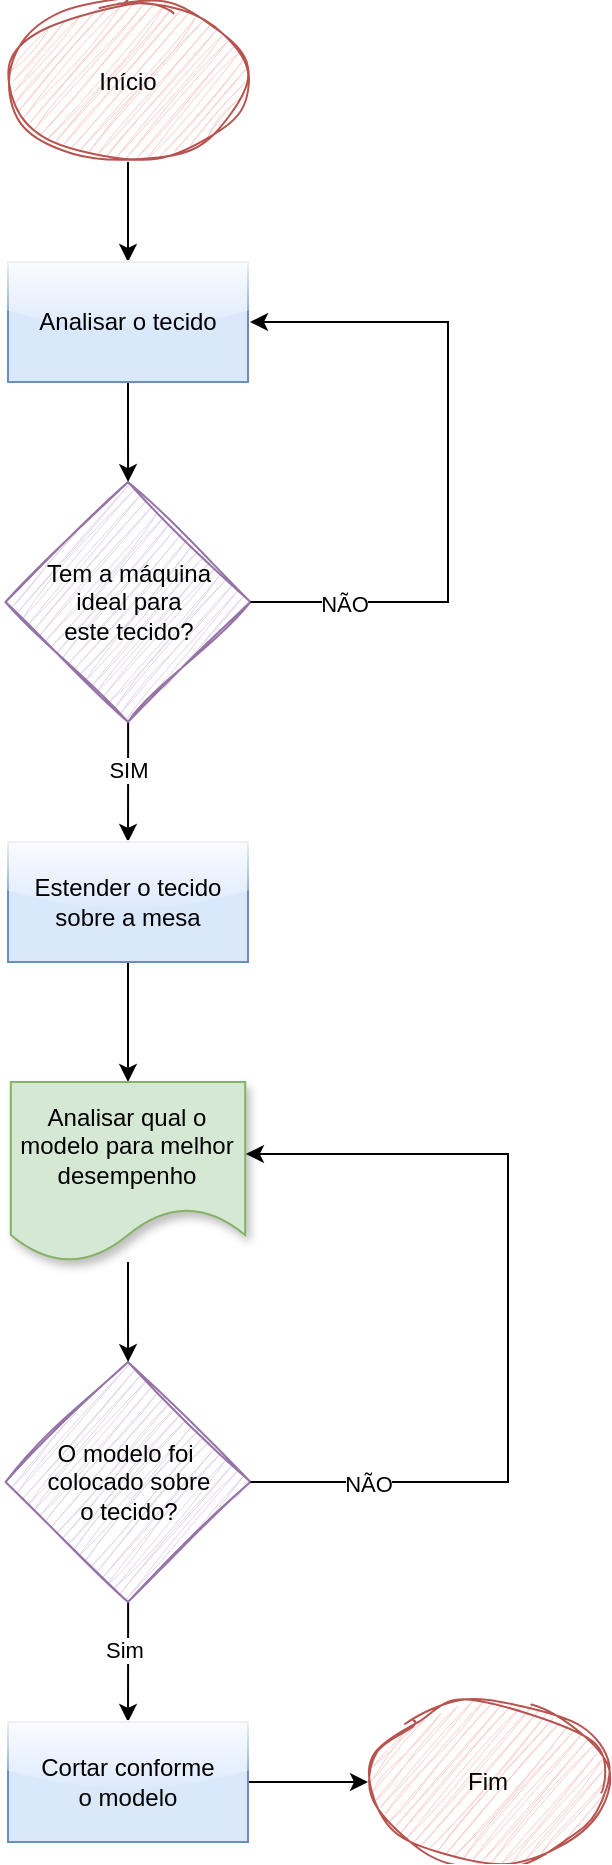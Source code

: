 <mxfile version="24.4.6" type="device">
  <diagram name="Página-1" id="yOIJvahzvwgtZPqb39ht">
    <mxGraphModel dx="1434" dy="782" grid="1" gridSize="10" guides="1" tooltips="1" connect="1" arrows="1" fold="1" page="1" pageScale="1" pageWidth="827" pageHeight="1169" math="0" shadow="0">
      <root>
        <mxCell id="0" />
        <mxCell id="1" parent="0" />
        <mxCell id="WhsLASnFHbzqO6A5ipdJ-3" value="" style="edgeStyle=orthogonalEdgeStyle;rounded=0;orthogonalLoop=1;jettySize=auto;html=1;" edge="1" parent="1" source="WhsLASnFHbzqO6A5ipdJ-1" target="WhsLASnFHbzqO6A5ipdJ-2">
          <mxGeometry relative="1" as="geometry" />
        </mxCell>
        <mxCell id="WhsLASnFHbzqO6A5ipdJ-1" value="Início" style="ellipse;whiteSpace=wrap;html=1;fillColor=#f8cecc;strokeColor=#b85450;sketch=1;curveFitting=1;jiggle=2;" vertex="1" parent="1">
          <mxGeometry x="100" y="80" width="120" height="80" as="geometry" />
        </mxCell>
        <mxCell id="WhsLASnFHbzqO6A5ipdJ-5" value="" style="edgeStyle=orthogonalEdgeStyle;rounded=0;orthogonalLoop=1;jettySize=auto;html=1;" edge="1" parent="1" source="WhsLASnFHbzqO6A5ipdJ-2" target="WhsLASnFHbzqO6A5ipdJ-4">
          <mxGeometry relative="1" as="geometry" />
        </mxCell>
        <mxCell id="WhsLASnFHbzqO6A5ipdJ-2" value="Analisar o tecido" style="rounded=0;whiteSpace=wrap;html=1;fillColor=#dae8fc;strokeColor=#6c8ebf;glass=1;" vertex="1" parent="1">
          <mxGeometry x="100" y="210" width="120" height="60" as="geometry" />
        </mxCell>
        <mxCell id="WhsLASnFHbzqO6A5ipdJ-9" value="" style="edgeStyle=orthogonalEdgeStyle;rounded=0;orthogonalLoop=1;jettySize=auto;html=1;" edge="1" parent="1" source="WhsLASnFHbzqO6A5ipdJ-4" target="WhsLASnFHbzqO6A5ipdJ-8">
          <mxGeometry relative="1" as="geometry" />
        </mxCell>
        <mxCell id="WhsLASnFHbzqO6A5ipdJ-10" value="SIM" style="edgeLabel;html=1;align=center;verticalAlign=middle;resizable=0;points=[];" vertex="1" connectable="0" parent="WhsLASnFHbzqO6A5ipdJ-9">
          <mxGeometry x="-0.199" relative="1" as="geometry">
            <mxPoint as="offset" />
          </mxGeometry>
        </mxCell>
        <mxCell id="WhsLASnFHbzqO6A5ipdJ-4" value="Tem a máquina&lt;div&gt;ideal para&lt;/div&gt;&lt;div&gt;este tecido?&lt;/div&gt;" style="rhombus;whiteSpace=wrap;html=1;fillColor=#e1d5e7;strokeColor=#9673a6;sketch=1;curveFitting=1;jiggle=2;" vertex="1" parent="1">
          <mxGeometry x="98.75" y="320" width="122.5" height="120" as="geometry" />
        </mxCell>
        <mxCell id="WhsLASnFHbzqO6A5ipdJ-6" value="" style="endArrow=classic;html=1;rounded=0;exitX=1;exitY=0.5;exitDx=0;exitDy=0;" edge="1" parent="1" source="WhsLASnFHbzqO6A5ipdJ-4">
          <mxGeometry width="50" height="50" relative="1" as="geometry">
            <mxPoint x="390" y="430" as="sourcePoint" />
            <mxPoint x="221" y="240" as="targetPoint" />
            <Array as="points">
              <mxPoint x="320" y="380" />
              <mxPoint x="320" y="240" />
            </Array>
          </mxGeometry>
        </mxCell>
        <mxCell id="WhsLASnFHbzqO6A5ipdJ-7" value="NÃO" style="edgeLabel;html=1;align=center;verticalAlign=middle;resizable=0;points=[];" vertex="1" connectable="0" parent="WhsLASnFHbzqO6A5ipdJ-6">
          <mxGeometry x="-0.729" y="-1" relative="1" as="geometry">
            <mxPoint as="offset" />
          </mxGeometry>
        </mxCell>
        <mxCell id="WhsLASnFHbzqO6A5ipdJ-13" value="" style="edgeStyle=orthogonalEdgeStyle;rounded=0;orthogonalLoop=1;jettySize=auto;html=1;" edge="1" parent="1" source="WhsLASnFHbzqO6A5ipdJ-8" target="WhsLASnFHbzqO6A5ipdJ-12">
          <mxGeometry relative="1" as="geometry" />
        </mxCell>
        <mxCell id="WhsLASnFHbzqO6A5ipdJ-8" value="Estender o tecido&lt;div&gt;sobre a mesa&lt;/div&gt;" style="rounded=0;whiteSpace=wrap;html=1;fillColor=#dae8fc;strokeColor=#6c8ebf;glass=1;" vertex="1" parent="1">
          <mxGeometry x="100" y="500" width="120" height="60" as="geometry" />
        </mxCell>
        <mxCell id="WhsLASnFHbzqO6A5ipdJ-19" value="" style="edgeStyle=orthogonalEdgeStyle;rounded=0;orthogonalLoop=1;jettySize=auto;html=1;" edge="1" parent="1" source="WhsLASnFHbzqO6A5ipdJ-12" target="WhsLASnFHbzqO6A5ipdJ-18">
          <mxGeometry relative="1" as="geometry" />
        </mxCell>
        <mxCell id="WhsLASnFHbzqO6A5ipdJ-12" value="Analisar qual o&lt;div&gt;modelo para melhor&lt;/div&gt;&lt;div&gt;desempenho&lt;/div&gt;" style="shape=document;whiteSpace=wrap;html=1;boundedLbl=1;fillColor=#d5e8d4;strokeColor=#82b366;shadow=1;" vertex="1" parent="1">
          <mxGeometry x="101.41" y="620" width="117.19" height="90" as="geometry" />
        </mxCell>
        <mxCell id="WhsLASnFHbzqO6A5ipdJ-24" value="" style="edgeStyle=orthogonalEdgeStyle;rounded=0;orthogonalLoop=1;jettySize=auto;html=1;" edge="1" parent="1" source="WhsLASnFHbzqO6A5ipdJ-18" target="WhsLASnFHbzqO6A5ipdJ-21">
          <mxGeometry relative="1" as="geometry" />
        </mxCell>
        <mxCell id="WhsLASnFHbzqO6A5ipdJ-25" value="Sim" style="edgeLabel;html=1;align=center;verticalAlign=middle;resizable=0;points=[];" vertex="1" connectable="0" parent="WhsLASnFHbzqO6A5ipdJ-24">
          <mxGeometry x="-0.199" y="-2" relative="1" as="geometry">
            <mxPoint as="offset" />
          </mxGeometry>
        </mxCell>
        <mxCell id="WhsLASnFHbzqO6A5ipdJ-18" value="O modelo foi&amp;nbsp;&lt;div&gt;colocado sobre&lt;/div&gt;&lt;div&gt;o tecido?&lt;/div&gt;" style="rhombus;whiteSpace=wrap;html=1;fillColor=#e1d5e7;strokeColor=#9673a6;sketch=1;curveFitting=1;jiggle=2;" vertex="1" parent="1">
          <mxGeometry x="98.75" y="760" width="122.5" height="120" as="geometry" />
        </mxCell>
        <mxCell id="WhsLASnFHbzqO6A5ipdJ-27" value="" style="edgeStyle=orthogonalEdgeStyle;rounded=0;orthogonalLoop=1;jettySize=auto;html=1;" edge="1" parent="1" source="WhsLASnFHbzqO6A5ipdJ-21" target="WhsLASnFHbzqO6A5ipdJ-26">
          <mxGeometry relative="1" as="geometry" />
        </mxCell>
        <mxCell id="WhsLASnFHbzqO6A5ipdJ-21" value="Cortar conforme&lt;div&gt;o modelo&lt;/div&gt;" style="rounded=0;whiteSpace=wrap;html=1;fillColor=#dae8fc;strokeColor=#6c8ebf;glass=1;" vertex="1" parent="1">
          <mxGeometry x="100" y="940" width="120" height="60" as="geometry" />
        </mxCell>
        <mxCell id="WhsLASnFHbzqO6A5ipdJ-22" value="" style="endArrow=classic;html=1;rounded=0;exitX=1;exitY=0.5;exitDx=0;exitDy=0;entryX=1.003;entryY=0.4;entryDx=0;entryDy=0;entryPerimeter=0;" edge="1" parent="1" source="WhsLASnFHbzqO6A5ipdJ-18" target="WhsLASnFHbzqO6A5ipdJ-12">
          <mxGeometry width="50" height="50" relative="1" as="geometry">
            <mxPoint x="390" y="830" as="sourcePoint" />
            <mxPoint x="290" y="620" as="targetPoint" />
            <Array as="points">
              <mxPoint x="350" y="820" />
              <mxPoint x="350" y="656" />
            </Array>
          </mxGeometry>
        </mxCell>
        <mxCell id="WhsLASnFHbzqO6A5ipdJ-23" value="NÃO" style="edgeLabel;html=1;align=center;verticalAlign=middle;resizable=0;points=[];" vertex="1" connectable="0" parent="WhsLASnFHbzqO6A5ipdJ-22">
          <mxGeometry x="-0.723" y="-1" relative="1" as="geometry">
            <mxPoint as="offset" />
          </mxGeometry>
        </mxCell>
        <mxCell id="WhsLASnFHbzqO6A5ipdJ-26" value="Fim" style="ellipse;whiteSpace=wrap;html=1;fillColor=#f8cecc;strokeColor=#b85450;sketch=1;curveFitting=1;jiggle=2;" vertex="1" parent="1">
          <mxGeometry x="280" y="930" width="120" height="80" as="geometry" />
        </mxCell>
      </root>
    </mxGraphModel>
  </diagram>
</mxfile>
